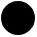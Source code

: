 <mxfile version="16.6.7" type="github"><diagram id="a6uGkzXLC6riEj54CvNC" name="Page-1"><mxGraphModel dx="1278" dy="536" grid="1" gridSize="10" guides="1" tooltips="1" connect="1" arrows="1" fold="1" page="1" pageScale="1" pageWidth="827" pageHeight="1169" math="0" shadow="0"><root><mxCell id="0"/><mxCell id="1" parent="0"/><mxCell id="upZfNo4q_KS2C7aO2xs4-1" style="vsdxID=5;fillColor=#000000;gradientColor=none;shape=stencil(vVFBDgIhDHwNRxKE+IJ1/Ufjll0iLpuCLv5eSDWKevLgbaYznTatMF2cYEGhVUwUjri6IU3C7ITWbp6QXCpImF6YzgbCkcJ5HpgvUJ0VncKlJmTuU7VDqyuzLdM9O4EORaLcaIpa7yNoo75GqSwhuygpJEguzM1UDzSiLGOk9TDec1iKK+LyUf5lsf+tVcDzzNZ5z1961d/fUkr8UtPfAA==);strokeColor=#000000;labelBackgroundColor=none;rounded=0;html=1;whiteSpace=wrap;" vertex="1" parent="1"><mxGeometry x="170" y="30" width="16" height="16" as="geometry"/></mxCell></root></mxGraphModel></diagram></mxfile>
